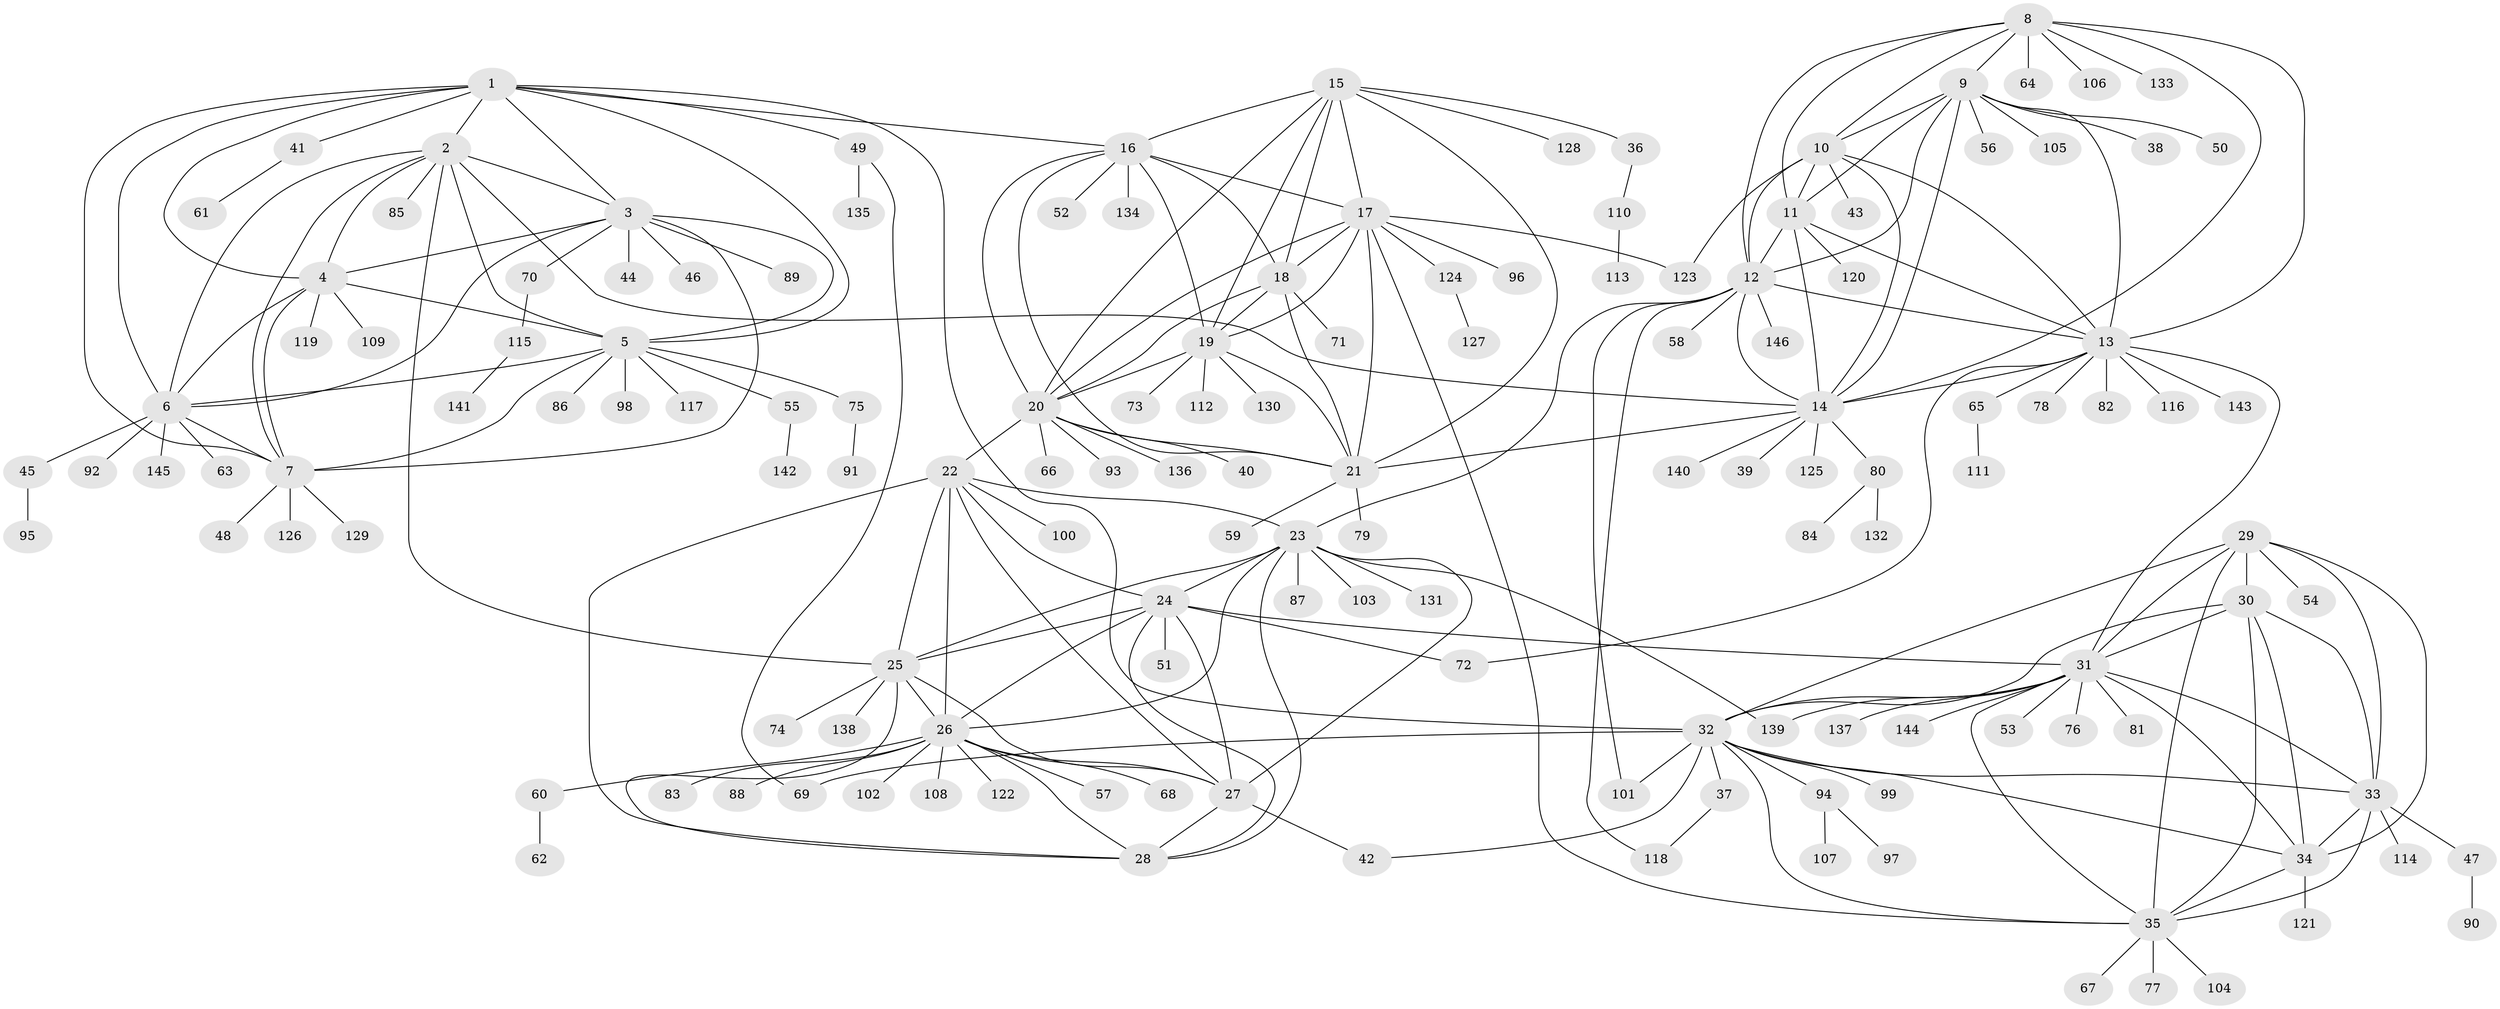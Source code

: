 // Generated by graph-tools (version 1.1) at 2025/11/02/27/25 16:11:29]
// undirected, 146 vertices, 233 edges
graph export_dot {
graph [start="1"]
  node [color=gray90,style=filled];
  1;
  2;
  3;
  4;
  5;
  6;
  7;
  8;
  9;
  10;
  11;
  12;
  13;
  14;
  15;
  16;
  17;
  18;
  19;
  20;
  21;
  22;
  23;
  24;
  25;
  26;
  27;
  28;
  29;
  30;
  31;
  32;
  33;
  34;
  35;
  36;
  37;
  38;
  39;
  40;
  41;
  42;
  43;
  44;
  45;
  46;
  47;
  48;
  49;
  50;
  51;
  52;
  53;
  54;
  55;
  56;
  57;
  58;
  59;
  60;
  61;
  62;
  63;
  64;
  65;
  66;
  67;
  68;
  69;
  70;
  71;
  72;
  73;
  74;
  75;
  76;
  77;
  78;
  79;
  80;
  81;
  82;
  83;
  84;
  85;
  86;
  87;
  88;
  89;
  90;
  91;
  92;
  93;
  94;
  95;
  96;
  97;
  98;
  99;
  100;
  101;
  102;
  103;
  104;
  105;
  106;
  107;
  108;
  109;
  110;
  111;
  112;
  113;
  114;
  115;
  116;
  117;
  118;
  119;
  120;
  121;
  122;
  123;
  124;
  125;
  126;
  127;
  128;
  129;
  130;
  131;
  132;
  133;
  134;
  135;
  136;
  137;
  138;
  139;
  140;
  141;
  142;
  143;
  144;
  145;
  146;
  1 -- 2;
  1 -- 3;
  1 -- 4;
  1 -- 5;
  1 -- 6;
  1 -- 7;
  1 -- 16;
  1 -- 32;
  1 -- 41;
  1 -- 49;
  2 -- 3;
  2 -- 4;
  2 -- 5;
  2 -- 6;
  2 -- 7;
  2 -- 14;
  2 -- 25;
  2 -- 85;
  3 -- 4;
  3 -- 5;
  3 -- 6;
  3 -- 7;
  3 -- 44;
  3 -- 46;
  3 -- 70;
  3 -- 89;
  4 -- 5;
  4 -- 6;
  4 -- 7;
  4 -- 109;
  4 -- 119;
  5 -- 6;
  5 -- 7;
  5 -- 55;
  5 -- 75;
  5 -- 86;
  5 -- 98;
  5 -- 117;
  6 -- 7;
  6 -- 45;
  6 -- 63;
  6 -- 92;
  6 -- 145;
  7 -- 48;
  7 -- 126;
  7 -- 129;
  8 -- 9;
  8 -- 10;
  8 -- 11;
  8 -- 12;
  8 -- 13;
  8 -- 14;
  8 -- 64;
  8 -- 106;
  8 -- 133;
  9 -- 10;
  9 -- 11;
  9 -- 12;
  9 -- 13;
  9 -- 14;
  9 -- 38;
  9 -- 50;
  9 -- 56;
  9 -- 105;
  10 -- 11;
  10 -- 12;
  10 -- 13;
  10 -- 14;
  10 -- 43;
  10 -- 123;
  11 -- 12;
  11 -- 13;
  11 -- 14;
  11 -- 120;
  12 -- 13;
  12 -- 14;
  12 -- 23;
  12 -- 58;
  12 -- 101;
  12 -- 118;
  12 -- 146;
  13 -- 14;
  13 -- 31;
  13 -- 65;
  13 -- 72;
  13 -- 78;
  13 -- 82;
  13 -- 116;
  13 -- 143;
  14 -- 21;
  14 -- 39;
  14 -- 80;
  14 -- 125;
  14 -- 140;
  15 -- 16;
  15 -- 17;
  15 -- 18;
  15 -- 19;
  15 -- 20;
  15 -- 21;
  15 -- 36;
  15 -- 128;
  16 -- 17;
  16 -- 18;
  16 -- 19;
  16 -- 20;
  16 -- 21;
  16 -- 52;
  16 -- 134;
  17 -- 18;
  17 -- 19;
  17 -- 20;
  17 -- 21;
  17 -- 35;
  17 -- 96;
  17 -- 123;
  17 -- 124;
  18 -- 19;
  18 -- 20;
  18 -- 21;
  18 -- 71;
  19 -- 20;
  19 -- 21;
  19 -- 73;
  19 -- 112;
  19 -- 130;
  20 -- 21;
  20 -- 22;
  20 -- 40;
  20 -- 66;
  20 -- 93;
  20 -- 136;
  21 -- 59;
  21 -- 79;
  22 -- 23;
  22 -- 24;
  22 -- 25;
  22 -- 26;
  22 -- 27;
  22 -- 28;
  22 -- 100;
  23 -- 24;
  23 -- 25;
  23 -- 26;
  23 -- 27;
  23 -- 28;
  23 -- 87;
  23 -- 103;
  23 -- 131;
  23 -- 139;
  24 -- 25;
  24 -- 26;
  24 -- 27;
  24 -- 28;
  24 -- 31;
  24 -- 51;
  24 -- 72;
  25 -- 26;
  25 -- 27;
  25 -- 28;
  25 -- 74;
  25 -- 138;
  26 -- 27;
  26 -- 28;
  26 -- 57;
  26 -- 60;
  26 -- 68;
  26 -- 83;
  26 -- 88;
  26 -- 102;
  26 -- 108;
  26 -- 122;
  27 -- 28;
  27 -- 42;
  29 -- 30;
  29 -- 31;
  29 -- 32;
  29 -- 33;
  29 -- 34;
  29 -- 35;
  29 -- 54;
  30 -- 31;
  30 -- 32;
  30 -- 33;
  30 -- 34;
  30 -- 35;
  31 -- 32;
  31 -- 33;
  31 -- 34;
  31 -- 35;
  31 -- 53;
  31 -- 76;
  31 -- 81;
  31 -- 137;
  31 -- 139;
  31 -- 144;
  32 -- 33;
  32 -- 34;
  32 -- 35;
  32 -- 37;
  32 -- 42;
  32 -- 69;
  32 -- 94;
  32 -- 99;
  32 -- 101;
  33 -- 34;
  33 -- 35;
  33 -- 47;
  33 -- 114;
  34 -- 35;
  34 -- 121;
  35 -- 67;
  35 -- 77;
  35 -- 104;
  36 -- 110;
  37 -- 118;
  41 -- 61;
  45 -- 95;
  47 -- 90;
  49 -- 69;
  49 -- 135;
  55 -- 142;
  60 -- 62;
  65 -- 111;
  70 -- 115;
  75 -- 91;
  80 -- 84;
  80 -- 132;
  94 -- 97;
  94 -- 107;
  110 -- 113;
  115 -- 141;
  124 -- 127;
}
